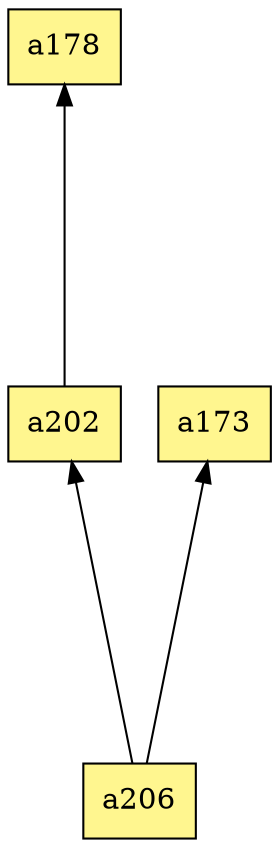 digraph G {
rankdir=BT;ranksep="2.0";
"a206" [shape=record,fillcolor=khaki1,style=filled,label="{a206}"];
"a178" [shape=record,fillcolor=khaki1,style=filled,label="{a178}"];
"a202" [shape=record,fillcolor=khaki1,style=filled,label="{a202}"];
"a173" [shape=record,fillcolor=khaki1,style=filled,label="{a173}"];
"a206" -> "a202"
"a206" -> "a173"
"a202" -> "a178"
}